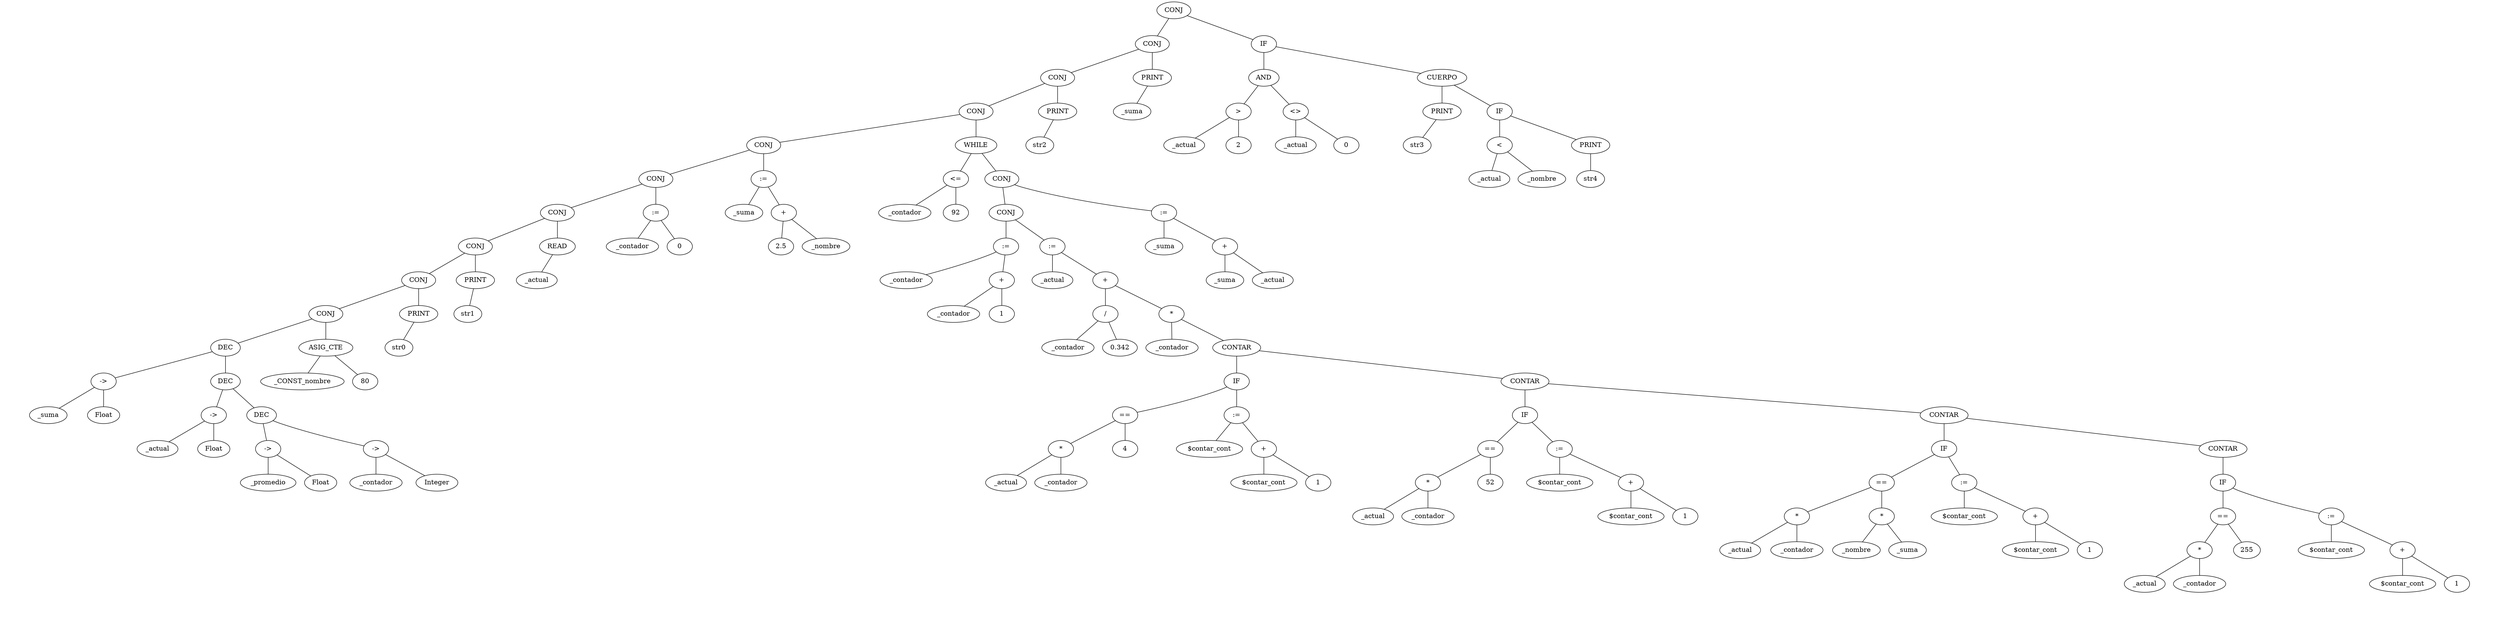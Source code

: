 graph G {
	0 [label="CONJ"]
	0 -- 1
	1 [label="CONJ"]
	1 -- 2
	2 [label="CONJ"]
	2 -- 3
	3 [label="CONJ"]
	3 -- 4
	4 [label="CONJ"]
	4 -- 5
	5 [label="CONJ"]
	5 -- 6
	6 [label="CONJ"]
	6 -- 7
	7 [label="CONJ"]
	7 -- 8
	8 [label="CONJ"]
	8 -- 9
	9 [label="CONJ"]
	9 -- 10
	10 [label="DEC"]
	10 -- 11
	11 [label="->"]
	11 -- 12
	12 [label="_suma"]
	13 [style=invis, label=""]
	{
		edge[style=invis]
		12 -- 13
	}
	14 [style=invis, label=""]
	{
		edge[style=invis]
		12 -- 14
	}
	11 -- 15
	15 [label="Float"]
	16 [style=invis, label=""]
	{
		edge[style=invis]
		15 -- 16
	}
	17 [style=invis, label=""]
	{
		edge[style=invis]
		15 -- 17
	}
	10 -- 18
	18 [label="DEC"]
	18 -- 19
	19 [label="->"]
	19 -- 20
	20 [label="_actual"]
	21 [style=invis, label=""]
	{
		edge[style=invis]
		20 -- 21
	}
	22 [style=invis, label=""]
	{
		edge[style=invis]
		20 -- 22
	}
	19 -- 23
	23 [label="Float"]
	24 [style=invis, label=""]
	{
		edge[style=invis]
		23 -- 24
	}
	25 [style=invis, label=""]
	{
		edge[style=invis]
		23 -- 25
	}
	18 -- 26
	26 [label="DEC"]
	26 -- 27
	27 [label="->"]
	27 -- 28
	28 [label="_promedio"]
	29 [style=invis, label=""]
	{
		edge[style=invis]
		28 -- 29
	}
	30 [style=invis, label=""]
	{
		edge[style=invis]
		28 -- 30
	}
	27 -- 31
	31 [label="Float"]
	32 [style=invis, label=""]
	{
		edge[style=invis]
		31 -- 32
	}
	33 [style=invis, label=""]
	{
		edge[style=invis]
		31 -- 33
	}
	26 -- 34
	34 [label="->"]
	34 -- 35
	35 [label="_contador"]
	36 [style=invis, label=""]
	{
		edge[style=invis]
		35 -- 36
	}
	37 [style=invis, label=""]
	{
		edge[style=invis]
		35 -- 37
	}
	34 -- 38
	38 [label="Integer"]
	39 [style=invis, label=""]
	{
		edge[style=invis]
		38 -- 39
	}
	40 [style=invis, label=""]
	{
		edge[style=invis]
		38 -- 40
	}
	9 -- 41
	41 [label="ASIG_CTE"]
	41 -- 42
	42 [label="_CONST_nombre"]
	43 [style=invis, label=""]
	{
		edge[style=invis]
		42 -- 43
	}
	44 [style=invis, label=""]
	{
		edge[style=invis]
		42 -- 44
	}
	41 -- 45
	45 [label="80"]
	46 [style=invis, label=""]
	{
		edge[style=invis]
		45 -- 46
	}
	47 [style=invis, label=""]
	{
		edge[style=invis]
		45 -- 47
	}
	8 -- 48
	48 [label="PRINT"]
	48 -- 49
	49 [label="str0"]
	50 [style=invis, label=""]
	{
		edge[style=invis]
		49 -- 50
	}
	51 [style=invis, label=""]
	{
		edge[style=invis]
		49 -- 51
	}
	52 [style=invis, label=""]
	{
		edge[style=invis]
		48 -- 52
	}
	7 -- 53
	53 [label="PRINT"]
	53 -- 54
	54 [label="str1"]
	55 [style=invis, label=""]
	{
		edge[style=invis]
		54 -- 55
	}
	56 [style=invis, label=""]
	{
		edge[style=invis]
		54 -- 56
	}
	57 [style=invis, label=""]
	{
		edge[style=invis]
		53 -- 57
	}
	6 -- 58
	58 [label="READ"]
	58 -- 59
	59 [label="_actual"]
	60 [style=invis, label=""]
	{
		edge[style=invis]
		59 -- 60
	}
	61 [style=invis, label=""]
	{
		edge[style=invis]
		59 -- 61
	}
	62 [style=invis, label=""]
	{
		edge[style=invis]
		58 -- 62
	}
	5 -- 63
	63 [label=":="]
	63 -- 64
	64 [label="_contador"]
	65 [style=invis, label=""]
	{
		edge[style=invis]
		64 -- 65
	}
	66 [style=invis, label=""]
	{
		edge[style=invis]
		64 -- 66
	}
	63 -- 67
	67 [label="0"]
	68 [style=invis, label=""]
	{
		edge[style=invis]
		67 -- 68
	}
	69 [style=invis, label=""]
	{
		edge[style=invis]
		67 -- 69
	}
	4 -- 70
	70 [label=":="]
	70 -- 71
	71 [label="_suma"]
	72 [style=invis, label=""]
	{
		edge[style=invis]
		71 -- 72
	}
	73 [style=invis, label=""]
	{
		edge[style=invis]
		71 -- 73
	}
	70 -- 74
	74 [label="+"]
	74 -- 75
	75 [label="2.5"]
	76 [style=invis, label=""]
	{
		edge[style=invis]
		75 -- 76
	}
	77 [style=invis, label=""]
	{
		edge[style=invis]
		75 -- 77
	}
	74 -- 78
	78 [label="_nombre"]
	79 [style=invis, label=""]
	{
		edge[style=invis]
		78 -- 79
	}
	80 [style=invis, label=""]
	{
		edge[style=invis]
		78 -- 80
	}
	3 -- 81
	81 [label="WHILE"]
	81 -- 82
	82 [label="<="]
	82 -- 83
	83 [label="_contador"]
	84 [style=invis, label=""]
	{
		edge[style=invis]
		83 -- 84
	}
	85 [style=invis, label=""]
	{
		edge[style=invis]
		83 -- 85
	}
	82 -- 86
	86 [label="92"]
	87 [style=invis, label=""]
	{
		edge[style=invis]
		86 -- 87
	}
	88 [style=invis, label=""]
	{
		edge[style=invis]
		86 -- 88
	}
	81 -- 89
	89 [label="CONJ"]
	89 -- 90
	90 [label="CONJ"]
	90 -- 91
	91 [label=":="]
	91 -- 92
	92 [label="_contador"]
	93 [style=invis, label=""]
	{
		edge[style=invis]
		92 -- 93
	}
	94 [style=invis, label=""]
	{
		edge[style=invis]
		92 -- 94
	}
	91 -- 95
	95 [label="+"]
	95 -- 96
	96 [label="_contador"]
	97 [style=invis, label=""]
	{
		edge[style=invis]
		96 -- 97
	}
	98 [style=invis, label=""]
	{
		edge[style=invis]
		96 -- 98
	}
	95 -- 99
	99 [label="1"]
	100 [style=invis, label=""]
	{
		edge[style=invis]
		99 -- 100
	}
	101 [style=invis, label=""]
	{
		edge[style=invis]
		99 -- 101
	}
	90 -- 102
	102 [label=":="]
	102 -- 103
	103 [label="_actual"]
	104 [style=invis, label=""]
	{
		edge[style=invis]
		103 -- 104
	}
	105 [style=invis, label=""]
	{
		edge[style=invis]
		103 -- 105
	}
	102 -- 106
	106 [label="+"]
	106 -- 107
	107 [label="/"]
	107 -- 108
	108 [label="_contador"]
	109 [style=invis, label=""]
	{
		edge[style=invis]
		108 -- 109
	}
	110 [style=invis, label=""]
	{
		edge[style=invis]
		108 -- 110
	}
	107 -- 111
	111 [label="0.342"]
	112 [style=invis, label=""]
	{
		edge[style=invis]
		111 -- 112
	}
	113 [style=invis, label=""]
	{
		edge[style=invis]
		111 -- 113
	}
	106 -- 114
	114 [label="*"]
	114 -- 115
	115 [label="_contador"]
	116 [style=invis, label=""]
	{
		edge[style=invis]
		115 -- 116
	}
	117 [style=invis, label=""]
	{
		edge[style=invis]
		115 -- 117
	}
	114 -- 118
	118 [label="CONTAR"]
	118 -- 119
	119 [label="IF"]
	119 -- 120
	120 [label="=="]
	120 -- 121
	121 [label="*"]
	121 -- 122
	122 [label="_actual"]
	123 [style=invis, label=""]
	{
		edge[style=invis]
		122 -- 123
	}
	124 [style=invis, label=""]
	{
		edge[style=invis]
		122 -- 124
	}
	121 -- 125
	125 [label="_contador"]
	126 [style=invis, label=""]
	{
		edge[style=invis]
		125 -- 126
	}
	127 [style=invis, label=""]
	{
		edge[style=invis]
		125 -- 127
	}
	120 -- 128
	128 [label="4"]
	129 [style=invis, label=""]
	{
		edge[style=invis]
		128 -- 129
	}
	130 [style=invis, label=""]
	{
		edge[style=invis]
		128 -- 130
	}
	119 -- 131
	131 [label=":="]
	131 -- 132
	132 [label="$contar_cont"]
	133 [style=invis, label=""]
	{
		edge[style=invis]
		132 -- 133
	}
	134 [style=invis, label=""]
	{
		edge[style=invis]
		132 -- 134
	}
	131 -- 135
	135 [label="+"]
	135 -- 136
	136 [label="$contar_cont"]
	137 [style=invis, label=""]
	{
		edge[style=invis]
		136 -- 137
	}
	138 [style=invis, label=""]
	{
		edge[style=invis]
		136 -- 138
	}
	135 -- 139
	139 [label="1"]
	140 [style=invis, label=""]
	{
		edge[style=invis]
		139 -- 140
	}
	141 [style=invis, label=""]
	{
		edge[style=invis]
		139 -- 141
	}
	118 -- 142
	142 [label="CONTAR"]
	142 -- 143
	143 [label="IF"]
	143 -- 144
	144 [label="=="]
	144 -- 145
	145 [label="*"]
	145 -- 146
	146 [label="_actual"]
	147 [style=invis, label=""]
	{
		edge[style=invis]
		146 -- 147
	}
	148 [style=invis, label=""]
	{
		edge[style=invis]
		146 -- 148
	}
	145 -- 149
	149 [label="_contador"]
	150 [style=invis, label=""]
	{
		edge[style=invis]
		149 -- 150
	}
	151 [style=invis, label=""]
	{
		edge[style=invis]
		149 -- 151
	}
	144 -- 152
	152 [label="52"]
	153 [style=invis, label=""]
	{
		edge[style=invis]
		152 -- 153
	}
	154 [style=invis, label=""]
	{
		edge[style=invis]
		152 -- 154
	}
	143 -- 155
	155 [label=":="]
	155 -- 156
	156 [label="$contar_cont"]
	157 [style=invis, label=""]
	{
		edge[style=invis]
		156 -- 157
	}
	158 [style=invis, label=""]
	{
		edge[style=invis]
		156 -- 158
	}
	155 -- 159
	159 [label="+"]
	159 -- 160
	160 [label="$contar_cont"]
	161 [style=invis, label=""]
	{
		edge[style=invis]
		160 -- 161
	}
	162 [style=invis, label=""]
	{
		edge[style=invis]
		160 -- 162
	}
	159 -- 163
	163 [label="1"]
	164 [style=invis, label=""]
	{
		edge[style=invis]
		163 -- 164
	}
	165 [style=invis, label=""]
	{
		edge[style=invis]
		163 -- 165
	}
	142 -- 166
	166 [label="CONTAR"]
	166 -- 167
	167 [label="IF"]
	167 -- 168
	168 [label="=="]
	168 -- 169
	169 [label="*"]
	169 -- 170
	170 [label="_actual"]
	171 [style=invis, label=""]
	{
		edge[style=invis]
		170 -- 171
	}
	172 [style=invis, label=""]
	{
		edge[style=invis]
		170 -- 172
	}
	169 -- 173
	173 [label="_contador"]
	174 [style=invis, label=""]
	{
		edge[style=invis]
		173 -- 174
	}
	175 [style=invis, label=""]
	{
		edge[style=invis]
		173 -- 175
	}
	168 -- 176
	176 [label="*"]
	176 -- 177
	177 [label="_nombre"]
	178 [style=invis, label=""]
	{
		edge[style=invis]
		177 -- 178
	}
	179 [style=invis, label=""]
	{
		edge[style=invis]
		177 -- 179
	}
	176 -- 180
	180 [label="_suma"]
	181 [style=invis, label=""]
	{
		edge[style=invis]
		180 -- 181
	}
	182 [style=invis, label=""]
	{
		edge[style=invis]
		180 -- 182
	}
	167 -- 183
	183 [label=":="]
	183 -- 184
	184 [label="$contar_cont"]
	185 [style=invis, label=""]
	{
		edge[style=invis]
		184 -- 185
	}
	186 [style=invis, label=""]
	{
		edge[style=invis]
		184 -- 186
	}
	183 -- 187
	187 [label="+"]
	187 -- 188
	188 [label="$contar_cont"]
	189 [style=invis, label=""]
	{
		edge[style=invis]
		188 -- 189
	}
	190 [style=invis, label=""]
	{
		edge[style=invis]
		188 -- 190
	}
	187 -- 191
	191 [label="1"]
	192 [style=invis, label=""]
	{
		edge[style=invis]
		191 -- 192
	}
	193 [style=invis, label=""]
	{
		edge[style=invis]
		191 -- 193
	}
	166 -- 194
	194 [label="CONTAR"]
	194 -- 195
	195 [label="IF"]
	195 -- 196
	196 [label="=="]
	196 -- 197
	197 [label="*"]
	197 -- 198
	198 [label="_actual"]
	199 [style=invis, label=""]
	{
		edge[style=invis]
		198 -- 199
	}
	200 [style=invis, label=""]
	{
		edge[style=invis]
		198 -- 200
	}
	197 -- 201
	201 [label="_contador"]
	202 [style=invis, label=""]
	{
		edge[style=invis]
		201 -- 202
	}
	203 [style=invis, label=""]
	{
		edge[style=invis]
		201 -- 203
	}
	196 -- 204
	204 [label="255"]
	205 [style=invis, label=""]
	{
		edge[style=invis]
		204 -- 205
	}
	206 [style=invis, label=""]
	{
		edge[style=invis]
		204 -- 206
	}
	195 -- 207
	207 [label=":="]
	207 -- 208
	208 [label="$contar_cont"]
	209 [style=invis, label=""]
	{
		edge[style=invis]
		208 -- 209
	}
	210 [style=invis, label=""]
	{
		edge[style=invis]
		208 -- 210
	}
	207 -- 211
	211 [label="+"]
	211 -- 212
	212 [label="$contar_cont"]
	213 [style=invis, label=""]
	{
		edge[style=invis]
		212 -- 213
	}
	214 [style=invis, label=""]
	{
		edge[style=invis]
		212 -- 214
	}
	211 -- 215
	215 [label="1"]
	216 [style=invis, label=""]
	{
		edge[style=invis]
		215 -- 216
	}
	217 [style=invis, label=""]
	{
		edge[style=invis]
		215 -- 217
	}
	218 [style=invis, label=""]
	{
		edge[style=invis]
		194 -- 218
	}
	89 -- 219
	219 [label=":="]
	219 -- 220
	220 [label="_suma"]
	221 [style=invis, label=""]
	{
		edge[style=invis]
		220 -- 221
	}
	222 [style=invis, label=""]
	{
		edge[style=invis]
		220 -- 222
	}
	219 -- 223
	223 [label="+"]
	223 -- 224
	224 [label="_suma"]
	225 [style=invis, label=""]
	{
		edge[style=invis]
		224 -- 225
	}
	226 [style=invis, label=""]
	{
		edge[style=invis]
		224 -- 226
	}
	223 -- 227
	227 [label="_actual"]
	228 [style=invis, label=""]
	{
		edge[style=invis]
		227 -- 228
	}
	229 [style=invis, label=""]
	{
		edge[style=invis]
		227 -- 229
	}
	2 -- 230
	230 [label="PRINT"]
	230 -- 231
	231 [label="str2"]
	232 [style=invis, label=""]
	{
		edge[style=invis]
		231 -- 232
	}
	233 [style=invis, label=""]
	{
		edge[style=invis]
		231 -- 233
	}
	234 [style=invis, label=""]
	{
		edge[style=invis]
		230 -- 234
	}
	1 -- 235
	235 [label="PRINT"]
	235 -- 236
	236 [label="_suma"]
	237 [style=invis, label=""]
	{
		edge[style=invis]
		236 -- 237
	}
	238 [style=invis, label=""]
	{
		edge[style=invis]
		236 -- 238
	}
	239 [style=invis, label=""]
	{
		edge[style=invis]
		235 -- 239
	}
	0 -- 240
	240 [label="IF"]
	240 -- 241
	241 [label="AND"]
	241 -- 242
	242 [label=">"]
	242 -- 243
	243 [label="_actual"]
	244 [style=invis, label=""]
	{
		edge[style=invis]
		243 -- 244
	}
	245 [style=invis, label=""]
	{
		edge[style=invis]
		243 -- 245
	}
	242 -- 246
	246 [label="2"]
	247 [style=invis, label=""]
	{
		edge[style=invis]
		246 -- 247
	}
	248 [style=invis, label=""]
	{
		edge[style=invis]
		246 -- 248
	}
	241 -- 249
	249 [label="<>"]
	249 -- 250
	250 [label="_actual"]
	251 [style=invis, label=""]
	{
		edge[style=invis]
		250 -- 251
	}
	252 [style=invis, label=""]
	{
		edge[style=invis]
		250 -- 252
	}
	249 -- 253
	253 [label="0"]
	254 [style=invis, label=""]
	{
		edge[style=invis]
		253 -- 254
	}
	255 [style=invis, label=""]
	{
		edge[style=invis]
		253 -- 255
	}
	240 -- 256
	256 [label="CUERPO"]
	256 -- 257
	257 [label="PRINT"]
	257 -- 258
	258 [label="str3"]
	259 [style=invis, label=""]
	{
		edge[style=invis]
		258 -- 259
	}
	260 [style=invis, label=""]
	{
		edge[style=invis]
		258 -- 260
	}
	261 [style=invis, label=""]
	{
		edge[style=invis]
		257 -- 261
	}
	256 -- 262
	262 [label="IF"]
	262 -- 263
	263 [label="<"]
	263 -- 264
	264 [label="_actual"]
	265 [style=invis, label=""]
	{
		edge[style=invis]
		264 -- 265
	}
	266 [style=invis, label=""]
	{
		edge[style=invis]
		264 -- 266
	}
	263 -- 267
	267 [label="_nombre"]
	268 [style=invis, label=""]
	{
		edge[style=invis]
		267 -- 268
	}
	269 [style=invis, label=""]
	{
		edge[style=invis]
		267 -- 269
	}
	262 -- 270
	270 [label="PRINT"]
	270 -- 271
	271 [label="str4"]
	272 [style=invis, label=""]
	{
		edge[style=invis]
		271 -- 272
	}
	273 [style=invis, label=""]
	{
		edge[style=invis]
		271 -- 273
	}
	274 [style=invis, label=""]
	{
		edge[style=invis]
		270 -- 274
	}
}